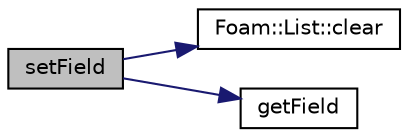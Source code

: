 digraph "setField"
{
  bgcolor="transparent";
  edge [fontname="Helvetica",fontsize="10",labelfontname="Helvetica",labelfontsize="10"];
  node [fontname="Helvetica",fontsize="10",shape=record];
  rankdir="LR";
  Node431 [label="setField",height=0.2,width=0.4,color="black", fillcolor="grey75", style="filled", fontcolor="black"];
  Node431 -> Node432 [color="midnightblue",fontsize="10",style="solid",fontname="Helvetica"];
  Node432 [label="Foam::List::clear",height=0.2,width=0.4,color="black",URL="$a26833.html#ac8bb3912a3ce86b15842e79d0b421204",tooltip="Clear the list, i.e. set size to zero. "];
  Node431 -> Node433 [color="midnightblue",fontsize="10",style="solid",fontname="Helvetica"];
  Node433 [label="getField",height=0.2,width=0.4,color="black",URL="$a26369.html#a7e480c726700f7be64e4c7ae546c48c2",tooltip="WIP. From a set of hits (points and. "];
}
